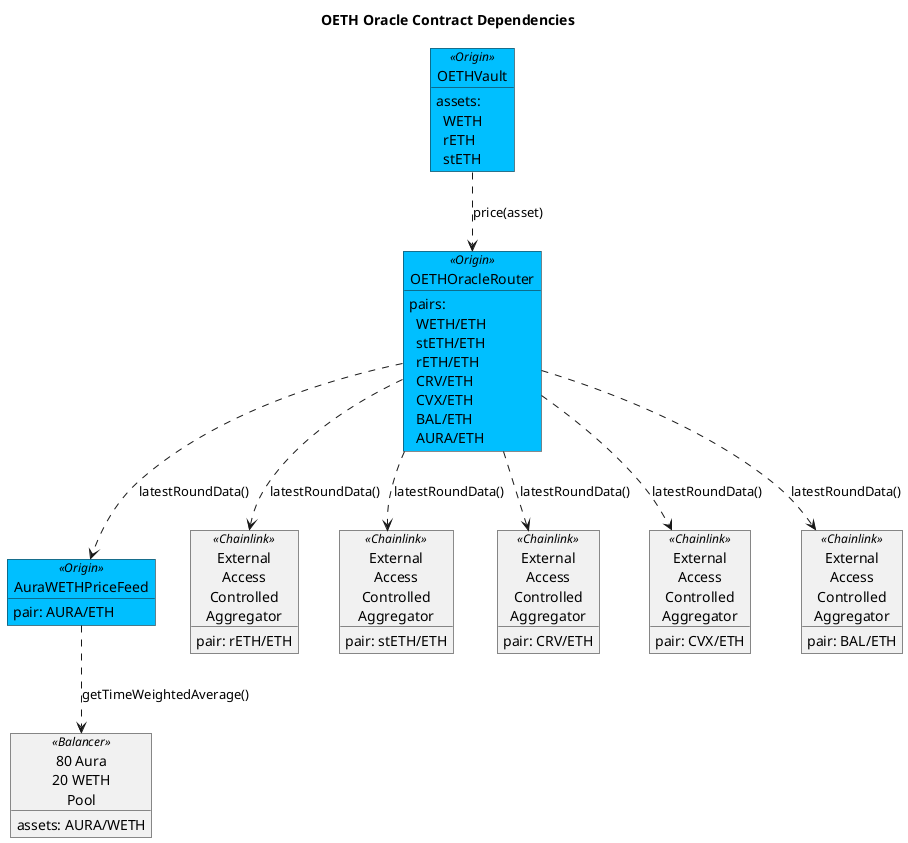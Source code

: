@startuml

skinparam tabSize 2

title "OETH Oracle Contract Dependencies"

object "OETHVault" as vault <<Origin>> #DeepSkyBlue {
assets:
    \tWETH
    ' \tfrxETH
    \trETH
    \tstETH
}

object "OETHOracleRouter" as router <<Origin>> #DeepSkyBlue {
pairs:
    \tWETH/ETH
    ' \tfrxETH/ETH
    \tstETH/ETH
    \trETH/ETH
    \tCRV/ETH
    \tCVX/ETH
    \tBAL/ETH
    \tAURA/ETH
}

' object "FrxEthFraxOracle" as fo <<Frax>> {
' pair: frxETH/ETH
' }

' object "FrxEthEthDualOracle" as fdo <<Frax>> {
' pair: frxETH/ETH
' }

object "AuraWETHPriceFeed" as auraPF <<Origin>> #DeepSkyBlue {
pair: AURA/ETH
}

object "80 Aura\n20 WETH\nPool" as auraBal <<Balancer>> {
    assets: AURA/WETH
}

object "External\nAccess\nControlled\nAggregator" as clrETH <<Chainlink>> {
pair: rETH/ETH
}

object "External\nAccess\nControlled\nAggregator" as clstETH <<Chainlink>> {
pair: stETH/ETH
}

object "External\nAccess\nControlled\nAggregator" as clCRV <<Chainlink>> {
pair: CRV/ETH
}

object "External\nAccess\nControlled\nAggregator" as clCVX <<Chainlink>> {
pair: CVX/ETH
}

object "External\nAccess\nControlled\nAggregator" as clBAL <<Chainlink>> {
pair: BAL/ETH
}

' object "External\nAccess\nControlled\nAggregator" as cleth <<Chainlink>> {
' pair: ETH/USD
' }

' object "External\nAccess\nControlled\nAggregator" as clfrax <<Chainlink>> {
' pair: FRAX/USD
' }

' object "frxETH/ETH Pool" as cp <<Curve>> {
' assets: frxETH, ETH
' }

' object "StaticOracle" as uso <<Uniswap>> {
' }

' object "frxETH/FRAX Pool" as up <<Uniswap>> {
'     assets: frxETH, FRAX
' }


vault ..> router : price(asset)
router ..> auraPF : latestRoundData()
auraPF ..> auraBal : getTimeWeightedAverage()
router ..> clrETH : latestRoundData()
router ..> clstETH : latestRoundData()
router ..> clCRV : latestRoundData()
router ..> clCVX: latestRoundData()
router ..> clBAL : latestRoundData()
' router ..> fo : latestRoundData()
' fdo .> fo : addRoundData()
' fdo ....> cp : price_oracle()
' fdo ....> uso : quoteSpecificPoolsWithTimePeriod()
' uso .> up : observe()
' fdo ..> cleth : latestRoundData()
' fdo ..> clfrax : latestRoundData()

@enduml